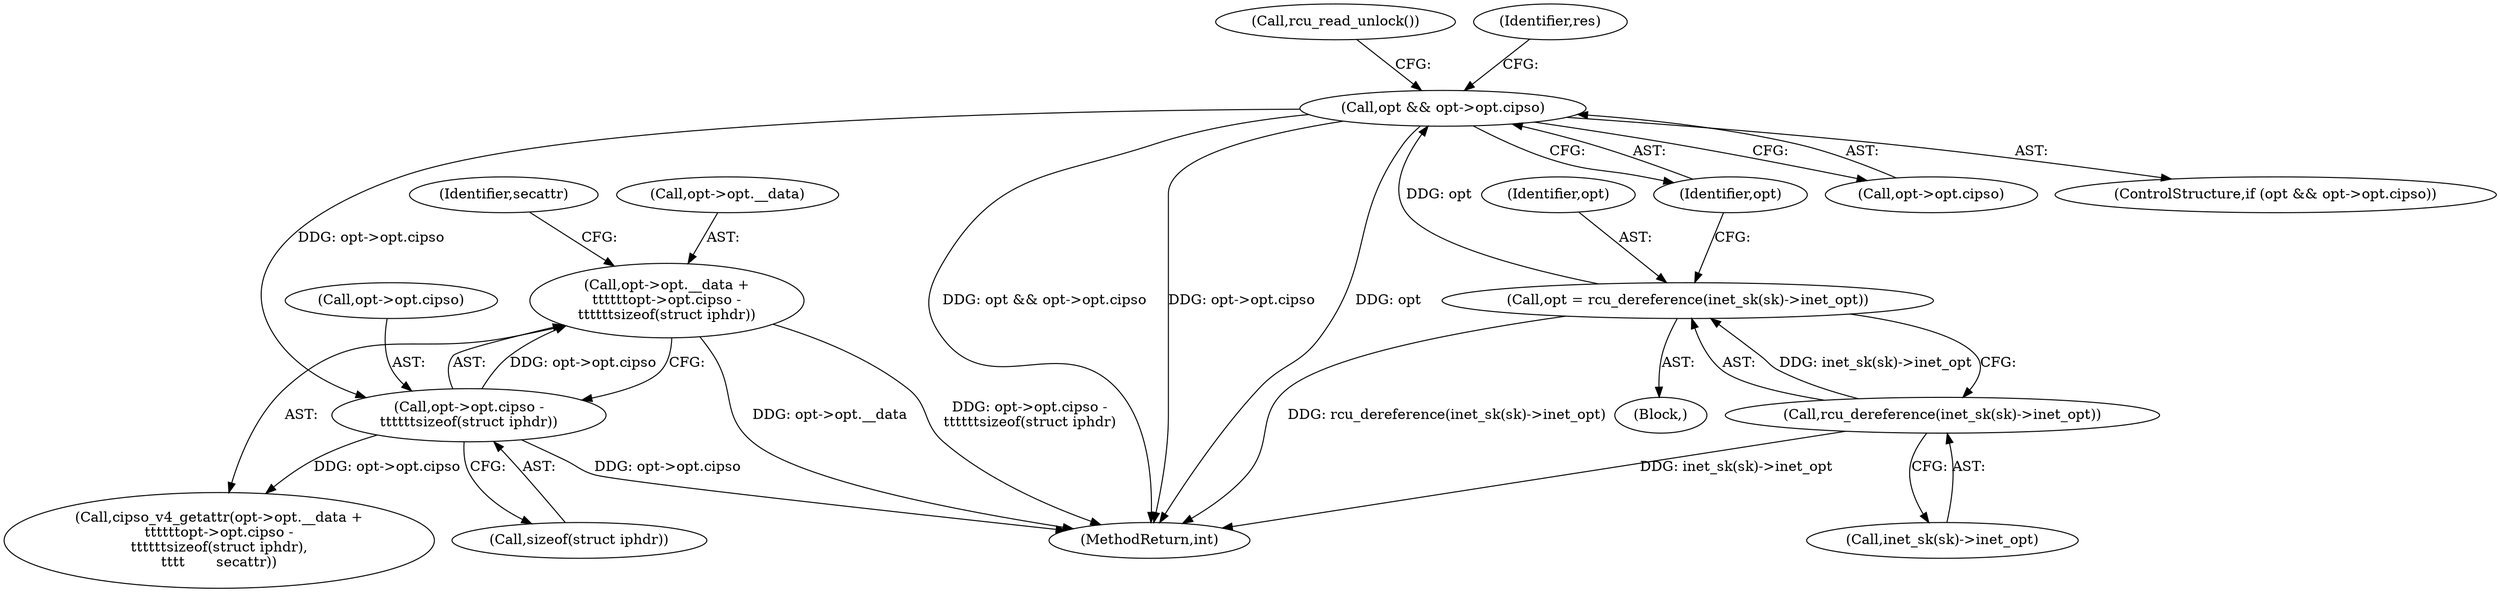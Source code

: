 digraph "0_linux_f6d8bd051c391c1c0458a30b2a7abcd939329259_9@API" {
"1000129" [label="(Call,opt->opt.__data +\n\t\t\t\t\t\topt->opt.cipso -\n\t\t\t\t\t\tsizeof(struct iphdr))"];
"1000135" [label="(Call,opt->opt.cipso -\n\t\t\t\t\t\tsizeof(struct iphdr))"];
"1000119" [label="(Call,opt && opt->opt.cipso)"];
"1000111" [label="(Call,opt = rcu_dereference(inet_sk(sk)->inet_opt))"];
"1000113" [label="(Call,rcu_dereference(inet_sk(sk)->inet_opt))"];
"1000143" [label="(Identifier,secattr)"];
"1000144" [label="(Call,rcu_read_unlock())"];
"1000129" [label="(Call,opt->opt.__data +\n\t\t\t\t\t\topt->opt.cipso -\n\t\t\t\t\t\tsizeof(struct iphdr))"];
"1000114" [label="(Call,inet_sk(sk)->inet_opt)"];
"1000119" [label="(Call,opt && opt->opt.cipso)"];
"1000121" [label="(Call,opt->opt.cipso)"];
"1000128" [label="(Call,cipso_v4_getattr(opt->opt.__data +\n\t\t\t\t\t\topt->opt.cipso -\n\t\t\t\t\t\tsizeof(struct iphdr),\n\t\t\t\t       secattr))"];
"1000135" [label="(Call,opt->opt.cipso -\n\t\t\t\t\t\tsizeof(struct iphdr))"];
"1000118" [label="(ControlStructure,if (opt && opt->opt.cipso))"];
"1000127" [label="(Identifier,res)"];
"1000147" [label="(MethodReturn,int)"];
"1000111" [label="(Call,opt = rcu_dereference(inet_sk(sk)->inet_opt))"];
"1000112" [label="(Identifier,opt)"];
"1000136" [label="(Call,opt->opt.cipso)"];
"1000130" [label="(Call,opt->opt.__data)"];
"1000103" [label="(Block,)"];
"1000141" [label="(Call,sizeof(struct iphdr))"];
"1000113" [label="(Call,rcu_dereference(inet_sk(sk)->inet_opt))"];
"1000120" [label="(Identifier,opt)"];
"1000129" -> "1000128"  [label="AST: "];
"1000129" -> "1000135"  [label="CFG: "];
"1000130" -> "1000129"  [label="AST: "];
"1000135" -> "1000129"  [label="AST: "];
"1000143" -> "1000129"  [label="CFG: "];
"1000129" -> "1000147"  [label="DDG: opt->opt.__data"];
"1000129" -> "1000147"  [label="DDG: opt->opt.cipso -\n\t\t\t\t\t\tsizeof(struct iphdr)"];
"1000135" -> "1000129"  [label="DDG: opt->opt.cipso"];
"1000135" -> "1000141"  [label="CFG: "];
"1000136" -> "1000135"  [label="AST: "];
"1000141" -> "1000135"  [label="AST: "];
"1000135" -> "1000147"  [label="DDG: opt->opt.cipso"];
"1000135" -> "1000128"  [label="DDG: opt->opt.cipso"];
"1000119" -> "1000135"  [label="DDG: opt->opt.cipso"];
"1000119" -> "1000118"  [label="AST: "];
"1000119" -> "1000120"  [label="CFG: "];
"1000119" -> "1000121"  [label="CFG: "];
"1000120" -> "1000119"  [label="AST: "];
"1000121" -> "1000119"  [label="AST: "];
"1000127" -> "1000119"  [label="CFG: "];
"1000144" -> "1000119"  [label="CFG: "];
"1000119" -> "1000147"  [label="DDG: opt && opt->opt.cipso"];
"1000119" -> "1000147"  [label="DDG: opt->opt.cipso"];
"1000119" -> "1000147"  [label="DDG: opt"];
"1000111" -> "1000119"  [label="DDG: opt"];
"1000111" -> "1000103"  [label="AST: "];
"1000111" -> "1000113"  [label="CFG: "];
"1000112" -> "1000111"  [label="AST: "];
"1000113" -> "1000111"  [label="AST: "];
"1000120" -> "1000111"  [label="CFG: "];
"1000111" -> "1000147"  [label="DDG: rcu_dereference(inet_sk(sk)->inet_opt)"];
"1000113" -> "1000111"  [label="DDG: inet_sk(sk)->inet_opt"];
"1000113" -> "1000114"  [label="CFG: "];
"1000114" -> "1000113"  [label="AST: "];
"1000113" -> "1000147"  [label="DDG: inet_sk(sk)->inet_opt"];
}
